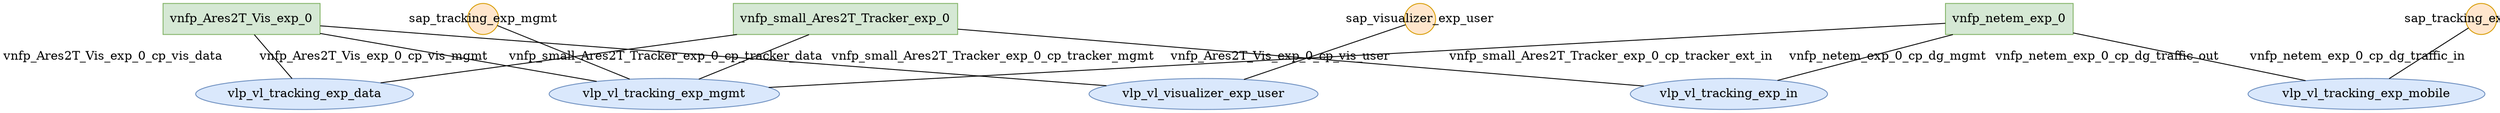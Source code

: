 strict graph G {
  splines=false;
  overlap=false;
  mindist=0.5;
  -1587554466 [ label="vnfp_small_Ares2T_Tracker_exp_0" shape="box" style="filled" fillcolor="#d5e8d4" color="#82b366" ];
  -1702048946 [ label="vnfp_Ares2T_Vis_exp_0" shape="box" style="filled" fillcolor="#d5e8d4" color="#82b366" ];
  2082736535 [ label="vnfp_netem_exp_0" shape="box" style="filled" fillcolor="#d5e8d4" color="#82b366" ];
  -227812888 [ label="vlp_vl_tracking_exp_mobile" shape="oval" style="filled" fillcolor="#dae8fc" color="#6c8ebf" ];
  -1971191929 [ label="vlp_vl_tracking_exp_mgmt" shape="oval" style="filled" fillcolor="#dae8fc" color="#6c8ebf" ];
  1008003435 [ label="vlp_vl_tracking_exp_in" shape="oval" style="filled" fillcolor="#dae8fc" color="#6c8ebf" ];
  -1971465616 [ label="vlp_vl_tracking_exp_data" shape="oval" style="filled" fillcolor="#dae8fc" color="#6c8ebf" ];
  1542916426 [ label="vlp_vl_visualizer_exp_user" shape="oval" style="filled" fillcolor="#dae8fc" color="#6c8ebf" ];
  142347183 [ label="sap_tracking_exp_mobile" shape="circle" style="filled" fillcolor="#ffe6cc" color="#d79b00" fixedsize="true" ];
  1823602446 [ label="sap_tracking_exp_mgmt" shape="circle" style="filled" fillcolor="#ffe6cc" color="#d79b00" fixedsize="true" ];
  1913076497 [ label="sap_visualizer_exp_user" shape="circle" style="filled" fillcolor="#ffe6cc" color="#d79b00" fixedsize="true" ];
  -1587554466 -- 1008003435 [ label="vnfp_small_Ares2T_Tracker_exp_0_cp_tracker_ext_in" ];
  -1587554466 -- -1971465616 [ label="vnfp_small_Ares2T_Tracker_exp_0_cp_tracker_data" ];
  -1587554466 -- -1971191929 [ label="vnfp_small_Ares2T_Tracker_exp_0_cp_tracker_mgmt" ];
  -1702048946 -- -1971465616 [ label="vnfp_Ares2T_Vis_exp_0_cp_vis_data" ];
  -1702048946 -- -1971191929 [ label="vnfp_Ares2T_Vis_exp_0_cp_vis_mgmt" ];
  -1702048946 -- 1542916426 [ label="vnfp_Ares2T_Vis_exp_0_cp_vis_user" ];
  2082736535 -- 1008003435 [ label="vnfp_netem_exp_0_cp_dg_traffic_out" ];
  2082736535 -- -1971191929 [ label="vnfp_netem_exp_0_cp_dg_mgmt" ];
  2082736535 -- -227812888 [ label="vnfp_netem_exp_0_cp_dg_traffic_in" ];
  142347183 -- -227812888 [ label="" ];
  1823602446 -- -1971191929 [ label="" ];
  1913076497 -- 1542916426 [ label="" ];
}
